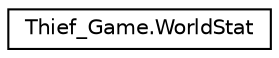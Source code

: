 digraph "Иерархия классов. Графический вид."
{
 // LATEX_PDF_SIZE
  edge [fontname="Helvetica",fontsize="10",labelfontname="Helvetica",labelfontsize="10"];
  node [fontname="Helvetica",fontsize="10",shape=record];
  rankdir="LR";
  Node0 [label="Thief_Game.WorldStat",height=0.2,width=0.4,color="black", fillcolor="white", style="filled",URL="$class_thief___game_1_1_world_stat.html",tooltip="Не знаю что это, не знаю как это..."];
}
